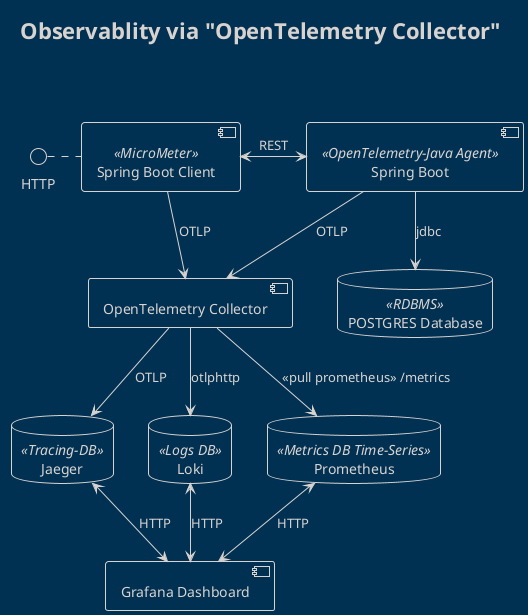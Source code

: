 @startuml
!theme blueprint
title Observablity via "OpenTelemetry Collector"\n\n

interface HTTP
component "Spring Boot" <<OpenTelemetry-Java Agent>> as springBoot
component "Spring Boot Client" <<MicroMeter>> as springBootClient
component "OpenTelemetry Collector" as otelCollector
database "Prometheus" as prometheus <<Metrics DB Time-Series>>
component "Grafana Dashboard" as grafana
database "Jaeger" <<Tracing-DB>> as jager
database "Loki" as loki <<Logs DB>>

database "POSTGRES Database" as orders <<RDBMS>>

HTTP .right. springBootClient
springBoot -down-> orders : jdbc
springBootClient <-right-> springBoot : REST

springBoot -down-> otelCollector : OTLP
springBootClient -down-> otelCollector : OTLP

otelCollector -down-> prometheus : <<pull prometheus>> /metrics
otelCollector -down-> jager : OTLP
otelCollector -down-> loki : otlphttp
grafana <-up-> prometheus : HTTP
grafana <-up-> loki : HTTP
grafana <-up-> jager : HTTP
@enduml
